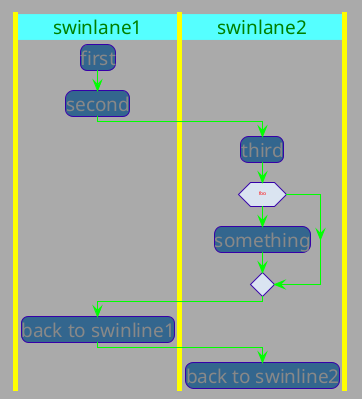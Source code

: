{
  "sha1": "qs196yh1w0nvljy2ahjm8yaoy7efhnr",
  "insertion": {
    "when": "2024-06-04T17:28:42.840Z",
    "url": "https://github.com/plantuml/plantuml/issues/230",
    "user": "plantuml@gmail.com"
  }
}
@startuml
skin debug
skinparam useBetaStyle true

<style>
swimlane {
  BackgroundColor #5FF
  LineColor yellow
  LineThickness 5
}
</style>


|swinlane1|
:first;
:second;
|swinlane2|
:third;
if (foo) then
:something;
endif
|swinlane1|
:back to swinline1;
|swinlane2|
:back to swinline2;
@enduml
